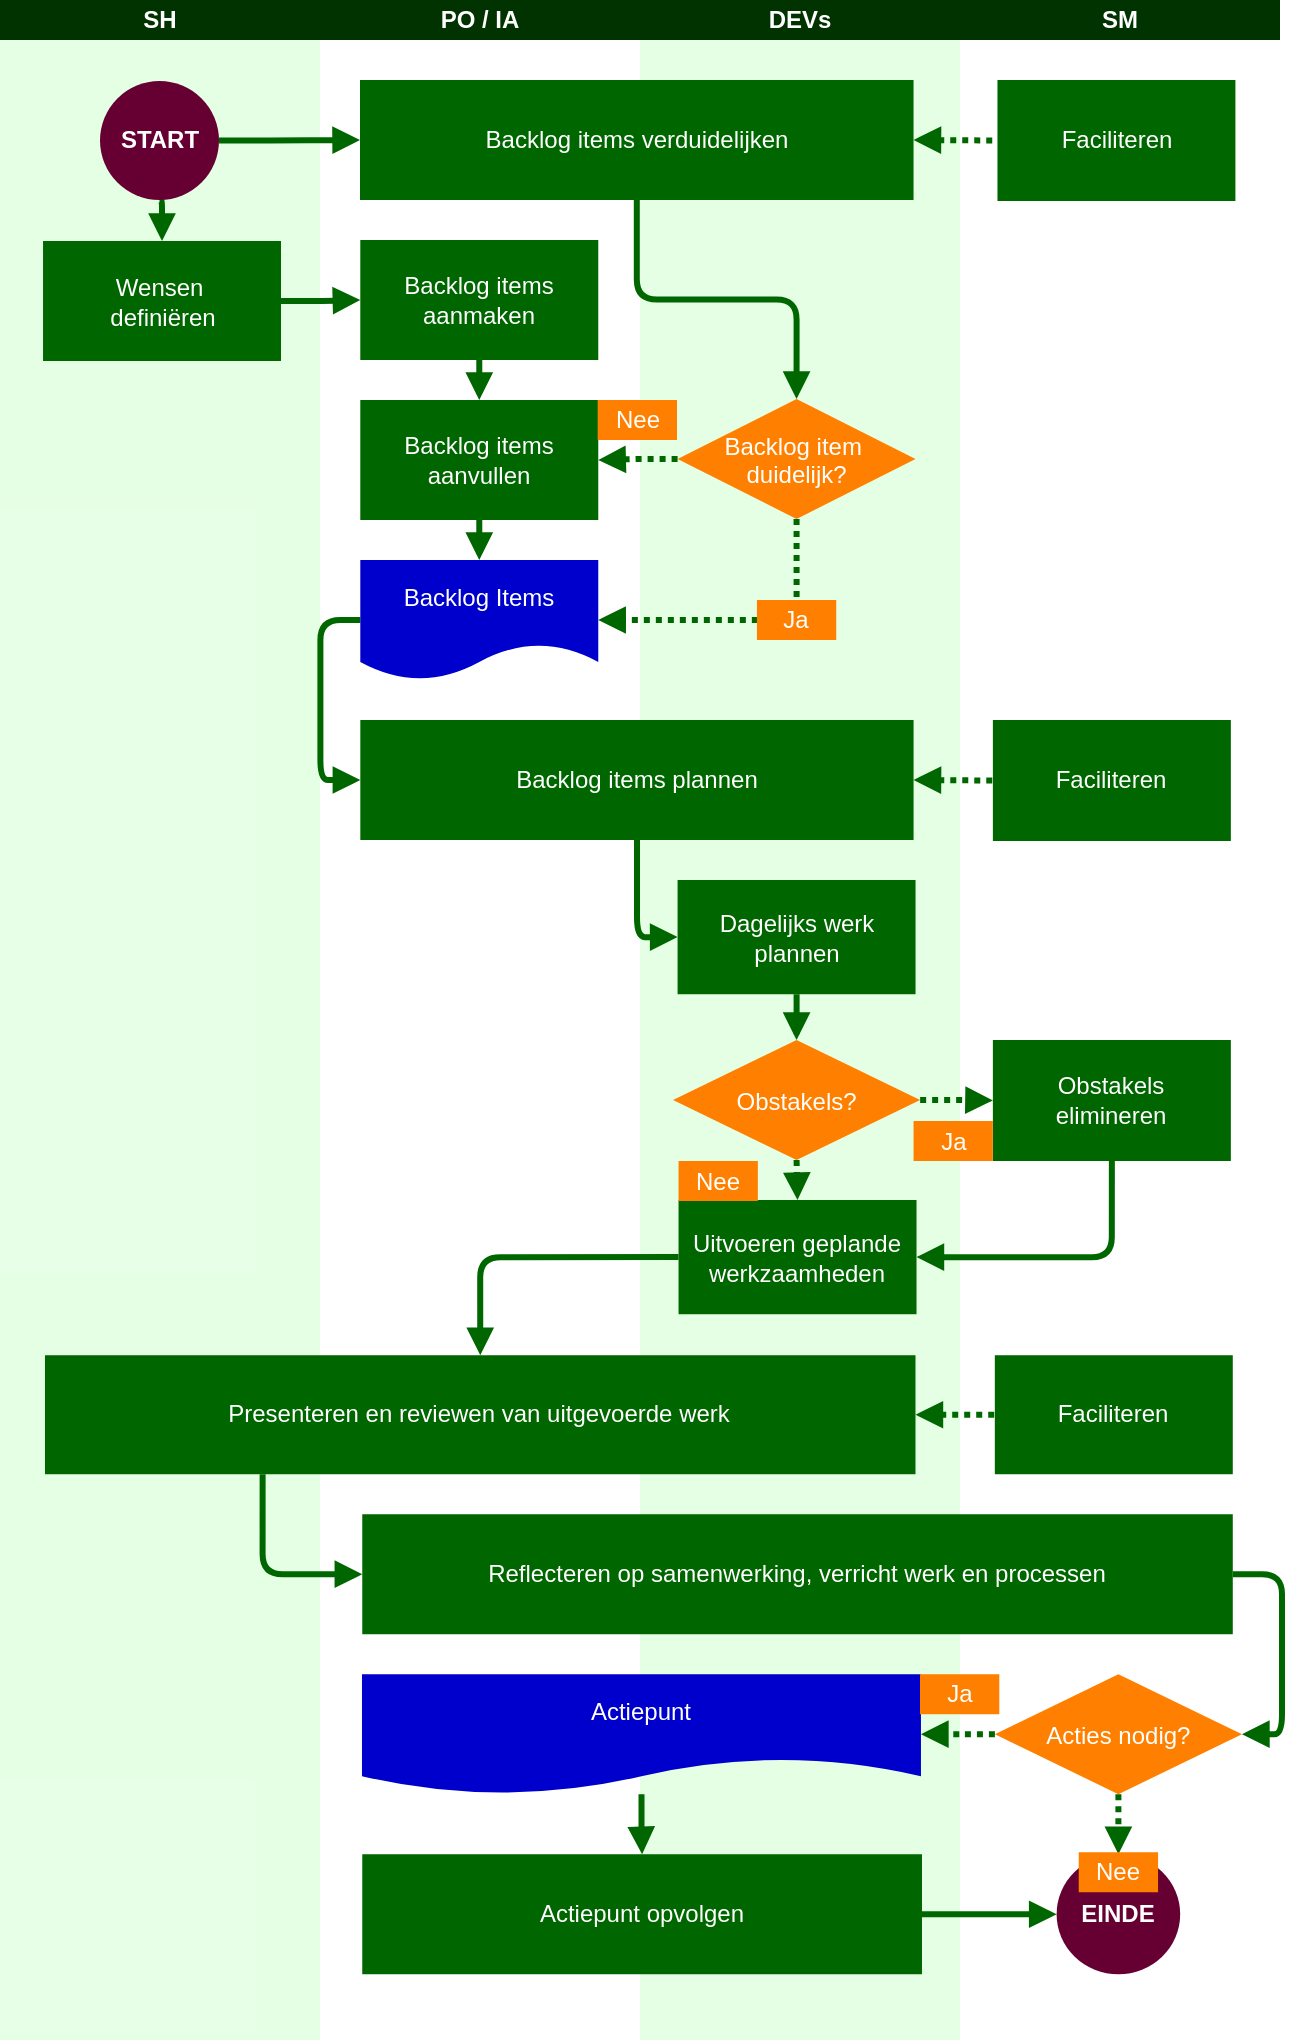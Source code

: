 <mxfile version="27.0.6">
  <diagram id="07fea595-8f29-1299-0266-81d95cde20df" name="Page-1">
    <mxGraphModel dx="1426" dy="749" grid="1" gridSize="10" guides="1" tooltips="1" connect="1" arrows="1" fold="1" page="1" pageScale="1" pageWidth="650" pageHeight="510" background="#ffffff" math="0" shadow="0">
      <root>
        <mxCell id="0" />
        <mxCell id="1" parent="0" />
        <mxCell id="FATbZ32vNFB9-89yqttI-194" value="" style="rounded=0;whiteSpace=wrap;html=1;fillColor=#CCFFCC;strokeColor=none;opacity=50;" parent="1" vertex="1">
          <mxGeometry width="160" height="1020" as="geometry" />
        </mxCell>
        <mxCell id="FATbZ32vNFB9-89yqttI-195" value="" style="rounded=0;whiteSpace=wrap;html=1;fillColor=#CCFFCC;strokeColor=none;opacity=50;" parent="1" vertex="1">
          <mxGeometry x="320" width="160" height="1020" as="geometry" />
        </mxCell>
        <mxCell id="FATbZ32vNFB9-89yqttI-196" value="&lt;font style=&quot;color: rgb(255, 255, 255);&quot;&gt;&lt;b&gt;SH&lt;/b&gt;&lt;/font&gt;" style="rounded=0;whiteSpace=wrap;html=1;strokeColor=none;fillColor=#003300;" parent="1" vertex="1">
          <mxGeometry width="160" height="20" as="geometry" />
        </mxCell>
        <mxCell id="FATbZ32vNFB9-89yqttI-197" value="&lt;font style=&quot;color: rgb(255, 255, 255);&quot;&gt;&lt;b&gt;PO / IA&lt;/b&gt;&lt;/font&gt;" style="rounded=0;whiteSpace=wrap;html=1;strokeColor=none;fillColor=#003300;" parent="1" vertex="1">
          <mxGeometry x="160" width="160" height="20" as="geometry" />
        </mxCell>
        <mxCell id="FATbZ32vNFB9-89yqttI-198" value="&lt;font style=&quot;color: rgb(255, 255, 255);&quot;&gt;&lt;b&gt;DEVs&lt;/b&gt;&lt;/font&gt;" style="rounded=0;whiteSpace=wrap;html=1;strokeColor=none;fillColor=#003300;" parent="1" vertex="1">
          <mxGeometry x="320" width="160" height="20" as="geometry" />
        </mxCell>
        <mxCell id="FATbZ32vNFB9-89yqttI-199" value="&lt;font style=&quot;color: rgb(255, 255, 255);&quot;&gt;&lt;b&gt;SM&lt;/b&gt;&lt;/font&gt;" style="rounded=0;whiteSpace=wrap;html=1;strokeColor=none;fillColor=#003300;" parent="1" vertex="1">
          <mxGeometry x="480" width="160" height="20" as="geometry" />
        </mxCell>
        <mxCell id="FATbZ32vNFB9-89yqttI-215" style="edgeStyle=orthogonalEdgeStyle;rounded=0;orthogonalLoop=1;jettySize=auto;html=1;entryX=0;entryY=0.5;entryDx=0;entryDy=0;strokeWidth=3;strokeColor=#006600;endArrow=block;endFill=1;" parent="1" source="FATbZ32vNFB9-89yqttI-200" target="FATbZ32vNFB9-89yqttI-207" edge="1">
          <mxGeometry relative="1" as="geometry" />
        </mxCell>
        <mxCell id="FATbZ32vNFB9-89yqttI-200" value="&lt;font face=&quot;Arial, sans-serif&quot;&gt;&lt;span style=&quot;white-space-collapse: preserve;&quot;&gt;Wensen &lt;/span&gt;&lt;/font&gt;&lt;div&gt;&lt;font face=&quot;Arial, sans-serif&quot;&gt;&lt;span style=&quot;white-space-collapse: preserve;&quot;&gt;definiëren&lt;/span&gt;&lt;/font&gt;&lt;/div&gt;" style="whiteSpace=wrap;shadow=0;fontColor=#FFFFFF;fontFamily=Helvetica;fontStyle=0;html=1;fontSize=12;plain-purple;strokeColor=none;fillColor=#006600;gradientColor=none;spacing=6;verticalAlign=middle;" parent="1" vertex="1">
          <mxGeometry x="21.52" y="120.5" width="118.978" height="60" as="geometry" />
        </mxCell>
        <mxCell id="FATbZ32vNFB9-89yqttI-219" style="edgeStyle=orthogonalEdgeStyle;rounded=1;orthogonalLoop=1;jettySize=auto;html=1;entryX=0.5;entryY=0;entryDx=0;entryDy=0;strokeWidth=3;strokeColor=#006600;flowAnimation=0;curved=0;endArrow=block;endFill=1;" parent="1" source="FATbZ32vNFB9-89yqttI-201" target="FATbZ32vNFB9-89yqttI-202" edge="1">
          <mxGeometry relative="1" as="geometry" />
        </mxCell>
        <mxCell id="FATbZ32vNFB9-89yqttI-201" value="Backlog items verduidelijken" style="whiteSpace=wrap;strokeColor=none;fillColor=#006600;shadow=0;fontColor=#FFFFFF;fontFamily=Helvetica;fontStyle=0;html=1;fontSize=12;spacing=6;verticalAlign=middle;fillStyle=auto;" parent="1" vertex="1">
          <mxGeometry x="180" y="40" width="276.77" height="60" as="geometry" />
        </mxCell>
        <mxCell id="FATbZ32vNFB9-89yqttI-220" style="edgeStyle=orthogonalEdgeStyle;rounded=0;orthogonalLoop=1;jettySize=auto;html=1;entryX=1;entryY=0.5;entryDx=0;entryDy=0;strokeWidth=3;strokeColor=#006600;dashed=1;dashPattern=1 1;endArrow=block;endFill=1;" parent="1" source="FATbZ32vNFB9-89yqttI-202" target="FATbZ32vNFB9-89yqttI-209" edge="1">
          <mxGeometry relative="1" as="geometry" />
        </mxCell>
        <mxCell id="FATbZ32vNFB9-89yqttI-222" style="edgeStyle=orthogonalEdgeStyle;rounded=1;orthogonalLoop=1;jettySize=auto;html=1;exitX=0.5;exitY=1;exitDx=0;exitDy=0;entryX=1;entryY=0.5;entryDx=0;entryDy=0;strokeWidth=3;strokeColor=#006600;dashed=1;curved=0;endArrow=block;endFill=1;dashPattern=1 1;" parent="1" source="FATbZ32vNFB9-89yqttI-202" target="FATbZ32vNFB9-89yqttI-208" edge="1">
          <mxGeometry relative="1" as="geometry" />
        </mxCell>
        <mxCell id="FATbZ32vNFB9-89yqttI-202" value="Backlog item &#xa;duidelijk?" style="rhombus;fillColor=#FF8000;strokeColor=none;fontColor=#FFFFFF;" parent="1" vertex="1">
          <mxGeometry x="338.793" y="199.5" width="118.978" height="60" as="geometry" />
        </mxCell>
        <mxCell id="FATbZ32vNFB9-89yqttI-203" value="Ja" style="rounded=0;whiteSpace=wrap;html=1;fillColor=#FF8000;fontColor=#FFFFFF;strokeColor=none;" parent="1" vertex="1">
          <mxGeometry x="378.459" y="300" width="39.659" height="20" as="geometry" />
        </mxCell>
        <mxCell id="FATbZ32vNFB9-89yqttI-227" style="edgeStyle=orthogonalEdgeStyle;rounded=1;orthogonalLoop=1;jettySize=auto;html=1;exitX=0;exitY=0.5;exitDx=0;exitDy=0;entryX=0.5;entryY=0;entryDx=0;entryDy=0;strokeWidth=3;strokeColor=#006600;endArrow=block;endFill=1;curved=0;" parent="1" source="FATbZ32vNFB9-89yqttI-205" target="FATbZ32vNFB9-89yqttI-206" edge="1">
          <mxGeometry relative="1" as="geometry" />
        </mxCell>
        <mxCell id="FATbZ32vNFB9-89yqttI-205" value="Uitvoeren geplande werkzaamheden" style="whiteSpace=wrap;strokeColor=none;fillColor=#006600;shadow=0;fontColor=#FFFFFF;fontFamily=Helvetica;fontStyle=0;html=1;fontSize=12;spacing=6;verticalAlign=middle;fillStyle=auto;" parent="1" vertex="1">
          <mxGeometry x="339.273" y="600" width="118.978" height="57.12" as="geometry" />
        </mxCell>
        <mxCell id="FATbZ32vNFB9-89yqttI-232" style="edgeStyle=orthogonalEdgeStyle;rounded=1;orthogonalLoop=1;jettySize=auto;html=1;exitX=0.25;exitY=1;exitDx=0;exitDy=0;entryX=0;entryY=0.5;entryDx=0;entryDy=0;strokeWidth=3;strokeColor=#006600;endArrow=block;endFill=1;curved=0;" parent="1" source="FATbZ32vNFB9-89yqttI-206" target="FATbZ32vNFB9-89yqttI-230" edge="1">
          <mxGeometry relative="1" as="geometry" />
        </mxCell>
        <mxCell id="FATbZ32vNFB9-89yqttI-206" value="Presenteren en reviewen van uitgevoerde werk" style="whiteSpace=wrap;strokeColor=none;fillColor=#006600;shadow=0;fontColor=#FFFFFF;fontFamily=Helvetica;fontStyle=0;html=1;fontSize=12;spacing=6;verticalAlign=middle;fillStyle=auto;" parent="1" vertex="1">
          <mxGeometry x="22.49" y="677.62" width="435.26" height="59.5" as="geometry" />
        </mxCell>
        <mxCell id="FATbZ32vNFB9-89yqttI-216" style="edgeStyle=orthogonalEdgeStyle;rounded=0;orthogonalLoop=1;jettySize=auto;html=1;exitX=0.5;exitY=1;exitDx=0;exitDy=0;entryX=0.5;entryY=0;entryDx=0;entryDy=0;strokeWidth=3;strokeColor=#006600;endArrow=block;endFill=1;" parent="1" source="FATbZ32vNFB9-89yqttI-207" target="FATbZ32vNFB9-89yqttI-209" edge="1">
          <mxGeometry relative="1" as="geometry" />
        </mxCell>
        <mxCell id="FATbZ32vNFB9-89yqttI-207" value="&lt;span id=&quot;docs-internal-guid-4acb14f2-7fff-6d94-5c89-45a00911f3d4&quot;&gt;&lt;span style=&quot;font-family: Arial, sans-serif; background-color: transparent; font-variant-numeric: normal; font-variant-east-asian: normal; font-variant-alternates: normal; font-variant-position: normal; font-variant-emoji: normal; vertical-align: baseline; white-space-collapse: preserve;&quot;&gt;&lt;font&gt;Backlog items aanmaken&lt;br&gt;&lt;/font&gt;&lt;/span&gt;&lt;/span&gt;" style="whiteSpace=wrap;shadow=0;fontColor=#FFFFFF;fontFamily=Helvetica;fontStyle=0;html=1;fontSize=12;plain-purple;strokeColor=none;fillColor=#006600;gradientColor=none;spacing=6;verticalAlign=middle;" parent="1" vertex="1">
          <mxGeometry x="180.157" y="120" width="118.978" height="60" as="geometry" />
        </mxCell>
        <mxCell id="R30zbiC753Ro3uyPxgOw-21" style="edgeStyle=orthogonalEdgeStyle;rounded=1;orthogonalLoop=1;jettySize=auto;html=1;exitX=0;exitY=0.5;exitDx=0;exitDy=0;entryX=0;entryY=0.5;entryDx=0;entryDy=0;curved=0;strokeColor=#006600;strokeWidth=3;endArrow=block;endFill=1;" parent="1" source="FATbZ32vNFB9-89yqttI-208" target="FATbZ32vNFB9-89yqttI-210" edge="1">
          <mxGeometry relative="1" as="geometry" />
        </mxCell>
        <mxCell id="FATbZ32vNFB9-89yqttI-208" value="Backlog Items" style="shape=document;whiteSpace=wrap;verticalAlign=middle;strokeColor=none;fillColor=#0000CC;shadow=0;fontColor=#FFFFFF;fontFamily=Helvetica;fontStyle=0;html=1;fontSize=12;spacing=6;spacingBottom=22;" parent="1" vertex="1">
          <mxGeometry x="180.157" y="280" width="118.978" height="60" as="geometry" />
        </mxCell>
        <mxCell id="FATbZ32vNFB9-89yqttI-217" style="edgeStyle=orthogonalEdgeStyle;rounded=0;orthogonalLoop=1;jettySize=auto;html=1;exitX=0.5;exitY=1;exitDx=0;exitDy=0;entryX=0.5;entryY=0;entryDx=0;entryDy=0;strokeWidth=3;strokeColor=#006600;endArrow=block;endFill=1;" parent="1" source="FATbZ32vNFB9-89yqttI-209" target="FATbZ32vNFB9-89yqttI-208" edge="1">
          <mxGeometry relative="1" as="geometry" />
        </mxCell>
        <mxCell id="FATbZ32vNFB9-89yqttI-209" value="Backlog items aanvullen" style="whiteSpace=wrap;shadow=0;fontColor=#FFFFFF;fontFamily=Helvetica;fontStyle=0;html=1;fontSize=12;plain-purple;strokeColor=none;fillColor=#006600;gradientColor=none;spacing=6;verticalAlign=middle;" parent="1" vertex="1">
          <mxGeometry x="180.157" y="200" width="118.978" height="60" as="geometry" />
        </mxCell>
        <mxCell id="FATbZ32vNFB9-89yqttI-226" style="edgeStyle=orthogonalEdgeStyle;rounded=1;orthogonalLoop=1;jettySize=auto;html=1;entryX=0;entryY=0.5;entryDx=0;entryDy=0;strokeWidth=3;strokeColor=#006600;curved=0;endArrow=block;endFill=1;" parent="1" source="FATbZ32vNFB9-89yqttI-210" target="R30zbiC753Ro3uyPxgOw-26" edge="1">
          <mxGeometry relative="1" as="geometry" />
        </mxCell>
        <mxCell id="FATbZ32vNFB9-89yqttI-210" value="Backlog items plannen" style="whiteSpace=wrap;strokeColor=none;fillColor=#006600;shadow=0;fontColor=#FFFFFF;fontFamily=Helvetica;fontStyle=0;html=1;fontSize=12;spacing=6;verticalAlign=middle;fillStyle=auto;" parent="1" vertex="1">
          <mxGeometry x="180.158" y="360" width="276.623" height="60" as="geometry" />
        </mxCell>
        <mxCell id="FATbZ32vNFB9-89yqttI-212" value="Faciliteren" style="whiteSpace=wrap;shadow=0;fontColor=#FFFFFF;fontFamily=Helvetica;fontStyle=0;html=1;fontSize=12;plain-purple;strokeColor=none;fillColor=#006600;gradientColor=none;spacing=6;verticalAlign=middle;" parent="1" vertex="1">
          <mxGeometry x="498.73" y="40" width="118.978" height="60.5" as="geometry" />
        </mxCell>
        <mxCell id="FATbZ32vNFB9-89yqttI-213" value="Faciliteren" style="whiteSpace=wrap;shadow=0;fontColor=#FFFFFF;fontFamily=Helvetica;fontStyle=0;html=1;fontSize=12;plain-purple;strokeColor=none;fillColor=#006600;gradientColor=none;spacing=6;verticalAlign=middle;" parent="1" vertex="1">
          <mxGeometry x="496.44" y="360" width="118.978" height="60.5" as="geometry" />
        </mxCell>
        <mxCell id="FATbZ32vNFB9-89yqttI-214" value="Faciliteren" style="whiteSpace=wrap;shadow=0;fontColor=#FFFFFF;fontFamily=Helvetica;fontStyle=0;html=1;fontSize=12;plain-purple;strokeColor=none;fillColor=#006600;gradientColor=none;spacing=6;verticalAlign=middle;" parent="1" vertex="1">
          <mxGeometry x="497.41" y="677.62" width="118.98" height="59.5" as="geometry" />
        </mxCell>
        <mxCell id="FATbZ32vNFB9-89yqttI-238" style="edgeStyle=orthogonalEdgeStyle;rounded=1;orthogonalLoop=1;jettySize=auto;html=1;exitX=1;exitY=0.5;exitDx=0;exitDy=0;entryX=1;entryY=0.5;entryDx=0;entryDy=0;strokeColor=#006600;strokeWidth=3;endArrow=block;endFill=1;curved=0;" parent="1" source="FATbZ32vNFB9-89yqttI-230" target="FATbZ32vNFB9-89yqttI-233" edge="1">
          <mxGeometry relative="1" as="geometry" />
        </mxCell>
        <mxCell id="FATbZ32vNFB9-89yqttI-230" value="Reflecteren op samenwerking, verricht werk en processen" style="whiteSpace=wrap;strokeColor=none;fillColor=#006600;shadow=0;fontColor=#FFFFFF;fontFamily=Helvetica;fontStyle=0;html=1;fontSize=12;spacing=6;verticalAlign=middle;fillStyle=auto;" parent="1" vertex="1">
          <mxGeometry x="181.13" y="757.12" width="435.259" height="60" as="geometry" />
        </mxCell>
        <mxCell id="FATbZ32vNFB9-89yqttI-239" style="edgeStyle=orthogonalEdgeStyle;rounded=0;orthogonalLoop=1;jettySize=auto;html=1;entryX=1;entryY=0.5;entryDx=0;entryDy=0;strokeWidth=3;dashed=1;strokeColor=#006600;dashPattern=1 1;endArrow=block;endFill=1;" parent="1" source="FATbZ32vNFB9-89yqttI-233" target="FATbZ32vNFB9-89yqttI-236" edge="1">
          <mxGeometry relative="1" as="geometry" />
        </mxCell>
        <mxCell id="FATbZ32vNFB9-89yqttI-246" style="edgeStyle=orthogonalEdgeStyle;rounded=0;orthogonalLoop=1;jettySize=auto;html=1;entryX=0.5;entryY=0;entryDx=0;entryDy=0;strokeWidth=3;dashed=1;dashPattern=1 1;strokeColor=#006600;endArrow=block;endFill=1;" parent="1" source="FATbZ32vNFB9-89yqttI-233" target="R30zbiC753Ro3uyPxgOw-13" edge="1">
          <mxGeometry relative="1" as="geometry">
            <mxPoint x="559.199" y="927.12" as="targetPoint" />
          </mxGeometry>
        </mxCell>
        <mxCell id="FATbZ32vNFB9-89yqttI-233" value="Acties nodig?" style="rhombus;fillColor=#FF8000;strokeColor=none;fontColor=#FFFFFF;" parent="1" vertex="1">
          <mxGeometry x="497.41" y="837.12" width="123.58" height="60" as="geometry" />
        </mxCell>
        <mxCell id="FATbZ32vNFB9-89yqttI-255" style="edgeStyle=orthogonalEdgeStyle;rounded=0;orthogonalLoop=1;jettySize=auto;html=1;entryX=0.5;entryY=0;entryDx=0;entryDy=0;strokeWidth=3;strokeColor=#006600;endArrow=block;endFill=1;" parent="1" source="FATbZ32vNFB9-89yqttI-236" target="FATbZ32vNFB9-89yqttI-252" edge="1">
          <mxGeometry relative="1" as="geometry" />
        </mxCell>
        <mxCell id="FATbZ32vNFB9-89yqttI-236" value="Actiepunt" style="shape=document;whiteSpace=wrap;verticalAlign=middle;strokeColor=none;fillColor=#0000CC;shadow=0;fontColor=#FFFFFF;fontFamily=Helvetica;fontStyle=0;html=1;fontSize=12;spacing=6;spacingBottom=22;" parent="1" vertex="1">
          <mxGeometry x="180.99" y="837.12" width="279.49" height="60" as="geometry" />
        </mxCell>
        <mxCell id="FATbZ32vNFB9-89yqttI-242" value="Ja" style="rounded=0;whiteSpace=wrap;html=1;fillColor=#FF8000;fontColor=#FFFFFF;strokeColor=none;fontSize=12;" parent="1" vertex="1">
          <mxGeometry x="459.99" y="837.12" width="39.659" height="20" as="geometry" />
        </mxCell>
        <mxCell id="FATbZ32vNFB9-89yqttI-204" value="Nee" style="rounded=0;whiteSpace=wrap;html=1;fillColor=#FF8000;fontColor=#FFFFFF;strokeColor=none;" parent="1" vertex="1">
          <mxGeometry x="298.839" y="200" width="39.659" height="20" as="geometry" />
        </mxCell>
        <mxCell id="FATbZ32vNFB9-89yqttI-256" style="edgeStyle=orthogonalEdgeStyle;rounded=0;orthogonalLoop=1;jettySize=auto;html=1;entryX=0;entryY=0.5;entryDx=0;entryDy=0;strokeWidth=3;strokeColor=#006600;endArrow=block;endFill=1;" parent="1" source="FATbZ32vNFB9-89yqttI-252" target="R30zbiC753Ro3uyPxgOw-13" edge="1">
          <mxGeometry relative="1" as="geometry">
            <mxPoint x="499.71" y="957.12" as="targetPoint" />
          </mxGeometry>
        </mxCell>
        <mxCell id="FATbZ32vNFB9-89yqttI-252" value="Actiepunt opvolgen" style="whiteSpace=wrap;strokeColor=none;fillColor=#006600;shadow=0;fontColor=#FFFFFF;fontFamily=Helvetica;fontStyle=0;html=1;fontSize=12;spacing=6;verticalAlign=middle;fillStyle=auto;" parent="1" vertex="1">
          <mxGeometry x="181.13" y="927.12" width="279.86" height="60" as="geometry" />
        </mxCell>
        <mxCell id="R30zbiC753Ro3uyPxgOw-3" value="" style="endArrow=none;startArrow=block;html=1;rounded=0;exitX=1;exitY=0.5;exitDx=0;exitDy=0;entryX=0;entryY=0.5;entryDx=0;entryDy=0;strokeWidth=3;strokeColor=#006600;dashed=1;dashPattern=1 1;startFill=1;endFill=1;" parent="1" source="FATbZ32vNFB9-89yqttI-201" target="FATbZ32vNFB9-89yqttI-212" edge="1">
          <mxGeometry width="50" height="50" relative="1" as="geometry">
            <mxPoint x="456.77" y="160.0" as="sourcePoint" />
            <mxPoint x="496.43" y="160.75" as="targetPoint" />
          </mxGeometry>
        </mxCell>
        <mxCell id="R30zbiC753Ro3uyPxgOw-6" value="" style="endArrow=none;startArrow=block;html=1;rounded=0;exitX=1;exitY=0.5;exitDx=0;exitDy=0;entryX=0;entryY=0.5;entryDx=0;entryDy=0;strokeWidth=3;strokeColor=#006600;dashed=1;dashPattern=1 1;endFill=1;startFill=1;" parent="1" source="FATbZ32vNFB9-89yqttI-210" target="FATbZ32vNFB9-89yqttI-213" edge="1">
          <mxGeometry width="50" height="50" relative="1" as="geometry">
            <mxPoint x="580.53" y="479.5" as="sourcePoint" />
            <mxPoint x="630.53" y="429.5" as="targetPoint" />
          </mxGeometry>
        </mxCell>
        <mxCell id="R30zbiC753Ro3uyPxgOw-8" value="" style="endArrow=none;startArrow=block;html=1;rounded=0;exitX=1;exitY=0.5;exitDx=0;exitDy=0;entryX=0;entryY=0.5;entryDx=0;entryDy=0;strokeWidth=3;dashed=1;dashPattern=1 1;strokeColor=#006600;endFill=1;startFill=1;" parent="1" source="FATbZ32vNFB9-89yqttI-206" target="FATbZ32vNFB9-89yqttI-214" edge="1">
          <mxGeometry width="50" height="50" relative="1" as="geometry">
            <mxPoint x="581.5" y="637.12" as="sourcePoint" />
            <mxPoint x="631.5" y="587.12" as="targetPoint" />
          </mxGeometry>
        </mxCell>
        <mxCell id="R30zbiC753Ro3uyPxgOw-15" style="edgeStyle=orthogonalEdgeStyle;rounded=1;orthogonalLoop=1;jettySize=auto;html=1;entryX=0;entryY=0.5;entryDx=0;entryDy=0;curved=0;strokeColor=#006600;strokeWidth=3;endArrow=block;endFill=1;" parent="1" source="R30zbiC753Ro3uyPxgOw-10" target="FATbZ32vNFB9-89yqttI-201" edge="1">
          <mxGeometry relative="1" as="geometry" />
        </mxCell>
        <mxCell id="R30zbiC753Ro3uyPxgOw-25" style="edgeStyle=orthogonalEdgeStyle;rounded=1;orthogonalLoop=1;jettySize=auto;html=1;exitX=0.5;exitY=1;exitDx=0;exitDy=0;entryX=0.5;entryY=0;entryDx=0;entryDy=0;strokeColor=#006600;endArrow=block;endFill=1;strokeWidth=3;curved=0;" parent="1" source="R30zbiC753Ro3uyPxgOw-10" target="FATbZ32vNFB9-89yqttI-200" edge="1">
          <mxGeometry relative="1" as="geometry" />
        </mxCell>
        <mxCell id="R30zbiC753Ro3uyPxgOw-10" value="&lt;b&gt;START&lt;/b&gt;" style="ellipse;whiteSpace=wrap;html=1;aspect=fixed;fillColor=#660033;fontColor=#FFFFFF;strokeColor=none;" parent="1" vertex="1">
          <mxGeometry x="50" y="40.5" width="59.5" height="59.5" as="geometry" />
        </mxCell>
        <mxCell id="R30zbiC753Ro3uyPxgOw-13" value="&lt;b&gt;EINDE&lt;/b&gt;" style="ellipse;whiteSpace=wrap;html=1;strokeColor=none;fillColor=#660033;fontColor=#FFFFFF;" parent="1" vertex="1">
          <mxGeometry x="528.31" y="927.12" width="61.78" height="60" as="geometry" />
        </mxCell>
        <mxCell id="FATbZ32vNFB9-89yqttI-247" value="Nee" style="rounded=0;whiteSpace=wrap;html=1;fillColor=#FF8000;fontColor=#FFFFFF;strokeColor=none;" parent="1" vertex="1">
          <mxGeometry x="539.37" y="926.12" width="39.659" height="20" as="geometry" />
        </mxCell>
        <mxCell id="R30zbiC753Ro3uyPxgOw-28" style="edgeStyle=orthogonalEdgeStyle;rounded=0;orthogonalLoop=1;jettySize=auto;html=1;entryX=0.5;entryY=0;entryDx=0;entryDy=0;strokeWidth=3;strokeColor=#006600;endArrow=block;endFill=1;" parent="1" source="R30zbiC753Ro3uyPxgOw-26" target="R30zbiC753Ro3uyPxgOw-27" edge="1">
          <mxGeometry relative="1" as="geometry" />
        </mxCell>
        <mxCell id="R30zbiC753Ro3uyPxgOw-26" value="Dagelijks werk plannen" style="whiteSpace=wrap;strokeColor=none;fillColor=#006600;shadow=0;fontColor=#FFFFFF;fontFamily=Helvetica;fontStyle=0;html=1;fontSize=12;spacing=6;verticalAlign=middle;fillStyle=auto;" parent="1" vertex="1">
          <mxGeometry x="338.79" y="440" width="118.978" height="57.12" as="geometry" />
        </mxCell>
        <mxCell id="R30zbiC753Ro3uyPxgOw-29" style="edgeStyle=orthogonalEdgeStyle;rounded=0;orthogonalLoop=1;jettySize=auto;html=1;exitX=0.5;exitY=1;exitDx=0;exitDy=0;entryX=0.5;entryY=0;entryDx=0;entryDy=0;strokeWidth=3;strokeColor=#006600;dashed=1;dashPattern=1 1;endArrow=block;endFill=1;" parent="1" source="R30zbiC753Ro3uyPxgOw-27" target="FATbZ32vNFB9-89yqttI-205" edge="1">
          <mxGeometry relative="1" as="geometry" />
        </mxCell>
        <mxCell id="R30zbiC753Ro3uyPxgOw-32" style="edgeStyle=orthogonalEdgeStyle;rounded=0;orthogonalLoop=1;jettySize=auto;html=1;entryX=0;entryY=0.5;entryDx=0;entryDy=0;strokeColor=#006600;dashed=1;dashPattern=1 1;strokeWidth=3;endArrow=block;endFill=1;" parent="1" source="R30zbiC753Ro3uyPxgOw-27" target="R30zbiC753Ro3uyPxgOw-31" edge="1">
          <mxGeometry relative="1" as="geometry" />
        </mxCell>
        <mxCell id="R30zbiC753Ro3uyPxgOw-27" value="Obstakels?" style="rhombus;fillColor=#FF8000;strokeColor=none;fontColor=#FFFFFF;" parent="1" vertex="1">
          <mxGeometry x="336.5" y="520" width="123.57" height="60" as="geometry" />
        </mxCell>
        <mxCell id="R30zbiC753Ro3uyPxgOw-30" value="Nee" style="rounded=0;whiteSpace=wrap;html=1;fillColor=#FF8000;fontColor=#FFFFFF;strokeColor=none;" parent="1" vertex="1">
          <mxGeometry x="339.27" y="580.5" width="39.659" height="20" as="geometry" />
        </mxCell>
        <mxCell id="R30zbiC753Ro3uyPxgOw-34" style="edgeStyle=orthogonalEdgeStyle;rounded=1;orthogonalLoop=1;jettySize=auto;html=1;exitX=0.5;exitY=1;exitDx=0;exitDy=0;entryX=1;entryY=0.5;entryDx=0;entryDy=0;strokeColor=#006600;endArrow=block;endFill=1;strokeWidth=3;curved=0;" parent="1" source="R30zbiC753Ro3uyPxgOw-31" target="FATbZ32vNFB9-89yqttI-205" edge="1">
          <mxGeometry relative="1" as="geometry" />
        </mxCell>
        <mxCell id="R30zbiC753Ro3uyPxgOw-31" value="Obstakels elimineren" style="whiteSpace=wrap;shadow=0;fontColor=#FFFFFF;fontFamily=Helvetica;fontStyle=0;html=1;fontSize=12;plain-purple;strokeColor=none;fillColor=#006600;gradientColor=none;spacing=6;verticalAlign=middle;" parent="1" vertex="1">
          <mxGeometry x="496.44" y="520" width="118.978" height="60.5" as="geometry" />
        </mxCell>
        <mxCell id="R30zbiC753Ro3uyPxgOw-33" value="Ja" style="rounded=0;whiteSpace=wrap;html=1;fillColor=#FF8000;fontColor=#FFFFFF;strokeColor=none;" parent="1" vertex="1">
          <mxGeometry x="456.77" y="560.5" width="39.659" height="20" as="geometry" />
        </mxCell>
      </root>
    </mxGraphModel>
  </diagram>
</mxfile>
